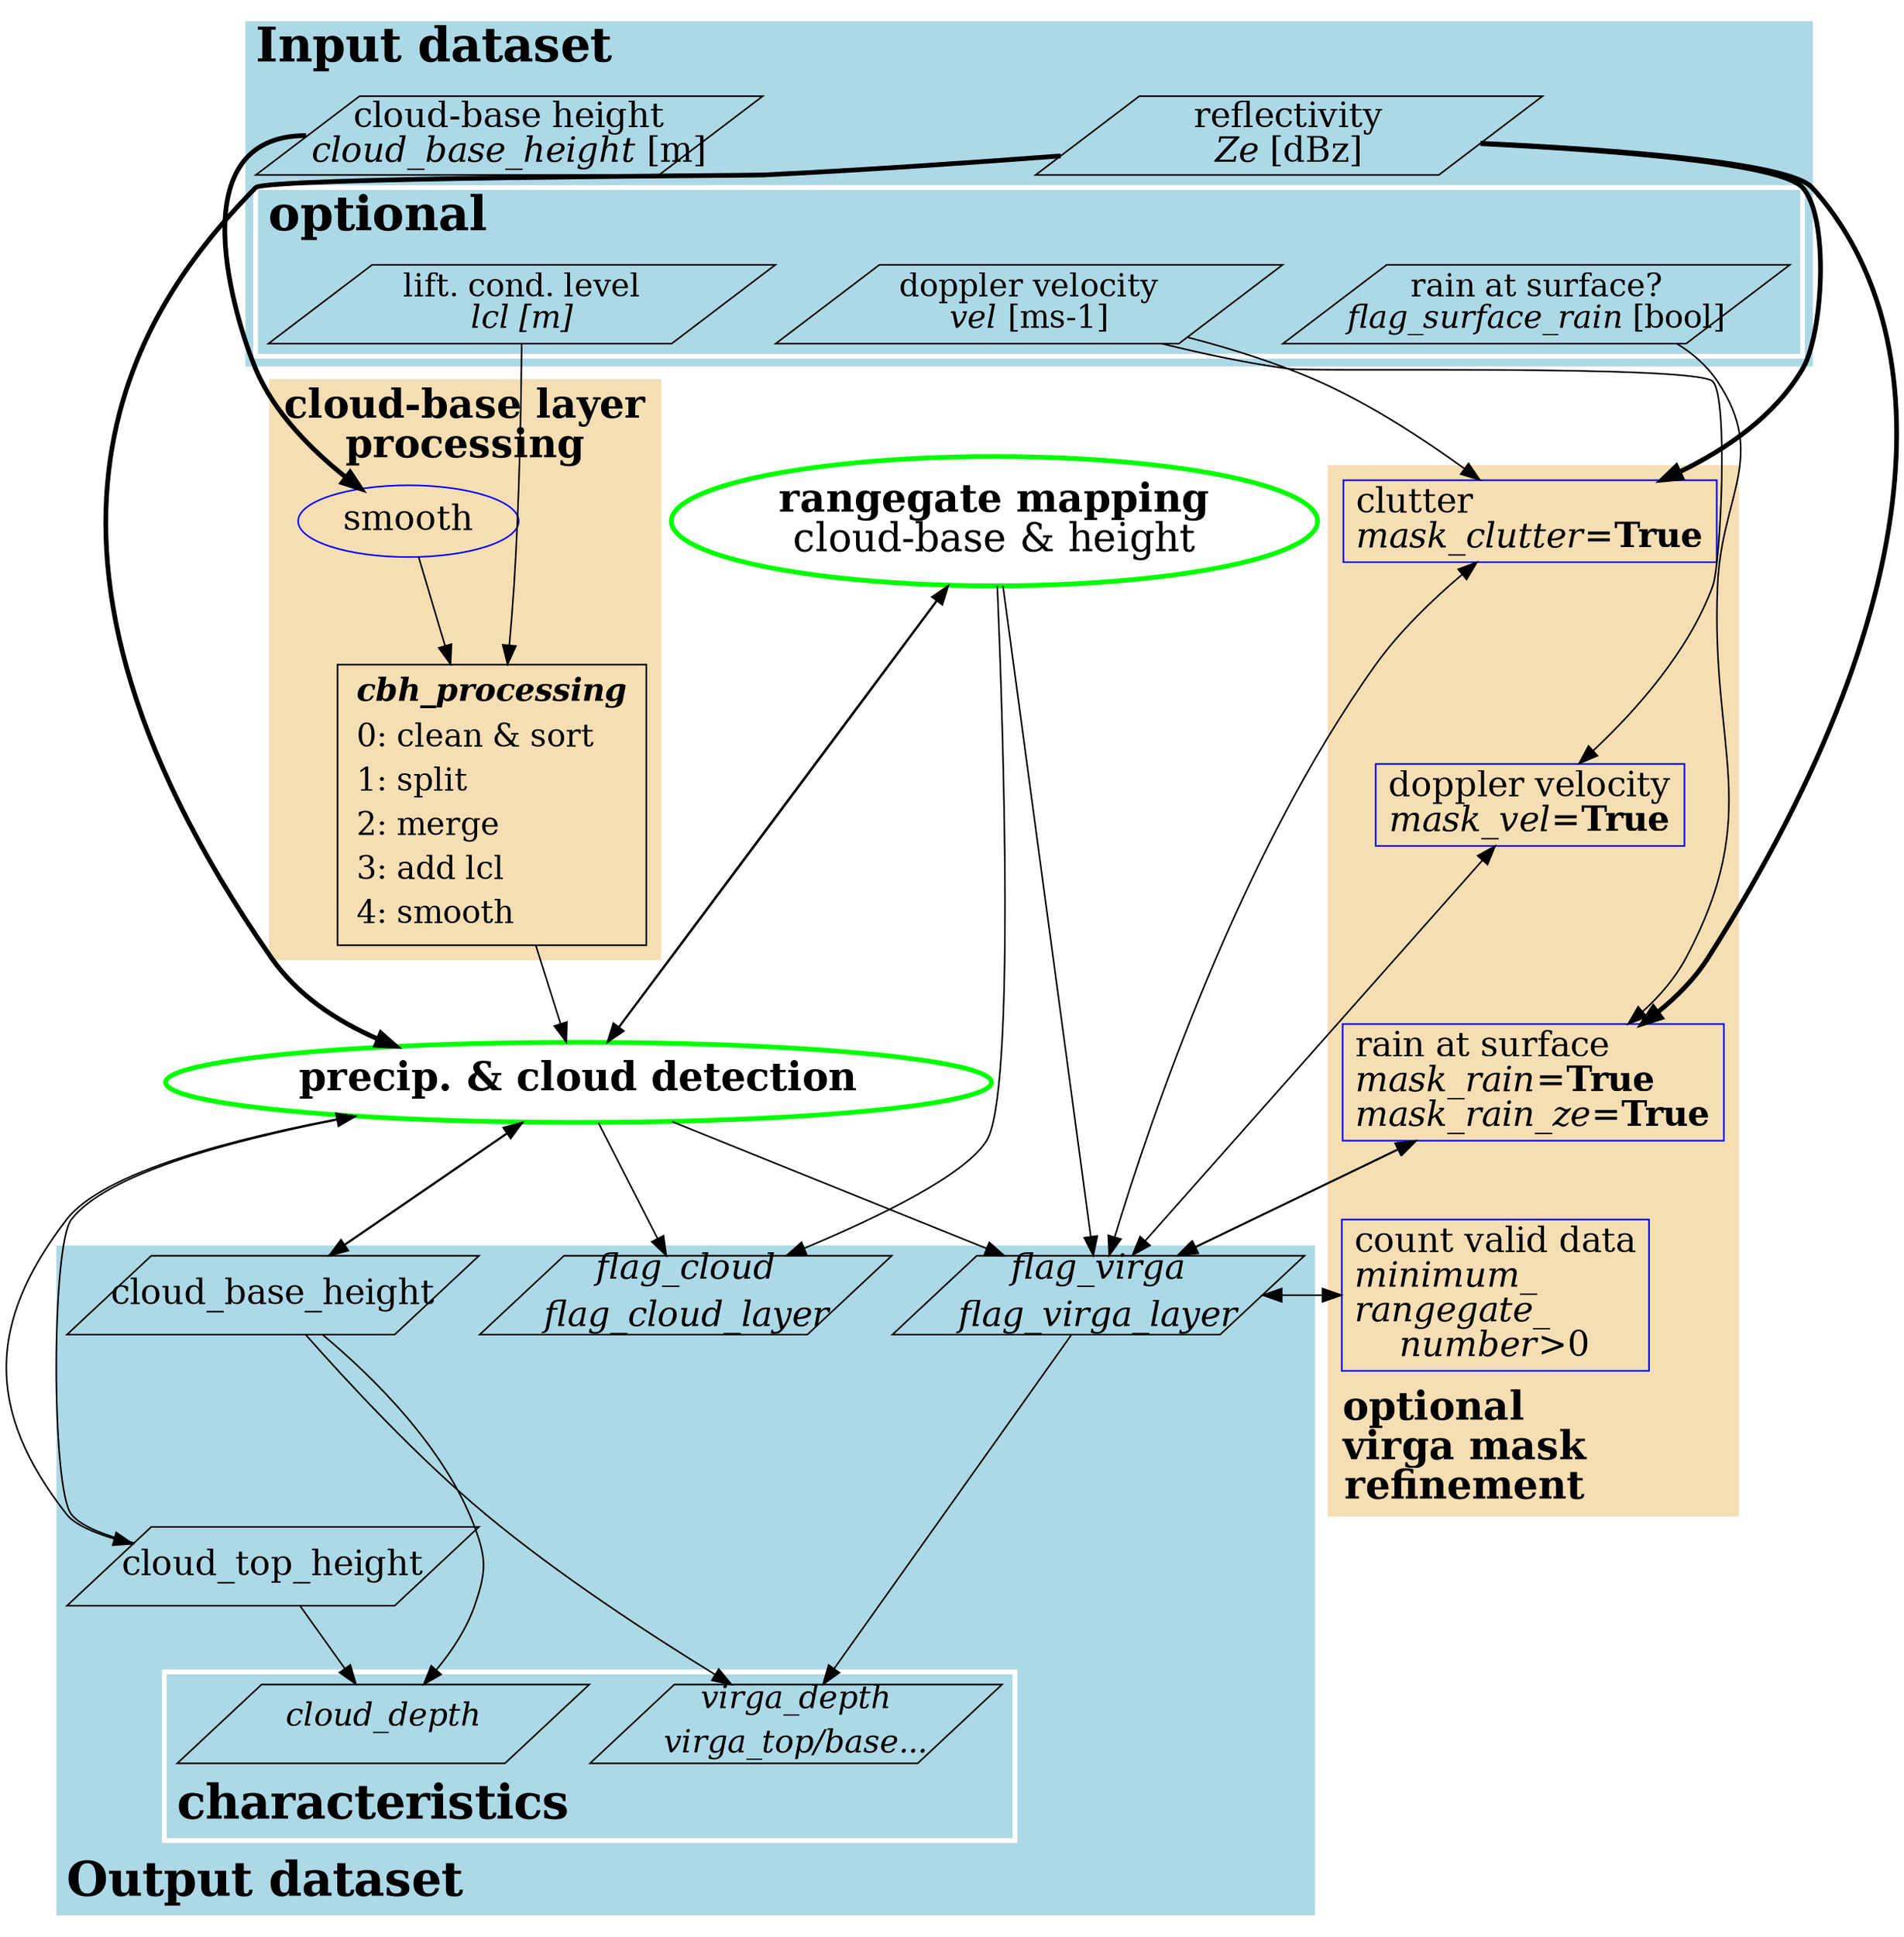 digraph virgasniffer {
    graph [
        fontsize=25;
        nodesep="0.02";
        ranksep="0.7";
        rankdir="TD";
        overlap="false";
        splines="true";
    ];
    edge [ arrowsize= 1.2];
    { "cbhprocess-detail" [
        shape="box";
        fontsize=20
        label=<<TABLE BORDER='0'>
                <TR align='left'><TD><i><b>cbh_processing</b></i></TD></TR>
                <TR><TD align='left'>0: clean &amp; sort</TD></TR>
                <TR><TD align='left'>1: split</TD></TR>
                <TR><TD align='left'>2: merge</TD></TR>
                <TR><TD align='left'>3: add lcl</TD></TR>
                <TR><TD align='left'>4: smooth</TD></TR>
              </TABLE>>
        ];
    };
    {node [shape=ellipse fontsize=25];
        "layer-rg-map" [label=<<b>rangegate mapping</b><BR align="left"/>cloud-base &amp; height>
        color="green" penwidth=3];
        "initial-detection" [label=<<b>precip. &amp; cloud detection</b>> color="green" penwidth=3];
    };
    {subgraph cluster_1 {
        style="filled";
        color="wheat";
        //pencolor="black";
        penwidth="3";
        node [color="blue" fontsize=22];
        edge [color="black"];
        label=<<font><b>cloud-base layer<BR/>processing</b></font>>;
        labelloc=t;
        "smooth" -> "cbhprocess-detail";
    };};
    {subgraph cluster_0 {
        label=<<font><b>Input dataset</b></font>>;
        fontsize=30
        labeljust=l;
        bgcolor="lightblue";
        pencolor="white";
        penwidth="3";
        subgraph  {
            node [shape="parallelogram" fontsize=22 fixedsize=true width=4.3 height=0.7];
            label=<<font><b>mandatory</b></font>>;
            fontsize=22
            "ze" [label=<<font>reflectivity<BR align="left"/><i>Ze</i> [dBz]</font>>];
            "CBH0" [label=<<font>cloud-base height<BR/><i>cloud_base_height</i> [m]</font>>];
        };
        subgraph cluster_02 {
            node [shape="parallelogram" fixedsize=true width=4.3 height=0.7 fontsize=20];
            label=<<font><b>optional</b></font>>;
            labelfontsize=16
            pencolor="white";
            "vel" [label=<<font>doppler velocity<BR align="left"/><i>vel</i> [ms-1]</font>>];
            "lcl" [label=<<font>lift. cond. level<BR align="left"/><i>lcl [m]</i></font>>];
            "flag_surface_rain" [label=<<font>rain at surface?<BR/><i>flag_surface_rain</i> [bool]</font>>];
        };
            "ze" -> "vel" [style="invis"]
    };};
    {subgraph cluster_2 {
        style="filled";
        color="wheat";
        //pencolor="black";
        penwidth="3";
        node [color="blue" shape="box" fontsize=22];
        edge [color="black"];
        label=<<font><b>optional<BR align="left"/>virga mask<BR align="left"/>refinement</b></font>>;
        labeljust=l;
        labelloc=b;
        "mvel" [label=<<font>doppler velocity<BR align="left"/><i>mask_vel</i>=<b>True</b></font>>];
        "mclut" [label=<<font>clutter<BR align="left"/><i>mask_clutter</i>=<b>True</b></font>>];
        "mrg" [label=<<font>count valid data<BR align="left"/><i>minimum_<BR align="left"/>rangegate_<BR align="left"/>number</i>&gt;0</font>>]
        "mrain" [label=<<font>rain at surface<BR align="left"/><i>mask_rain</i>=<b>True</b><BR align="left"/><i>mask_rain_ze</i>=<b>True</b></font>>];
         {"mclut" } ->"mvel"[style="invis"]
        "mvel" -> {"mrain"} [style="invis"]
        "mrain" -> "mrg" [style="invis"]

    };};

    {subgraph cluster_9 {
        label=<<font><b>Output dataset</b></font>>;
        bgcolor="lightblue"
        fontsize=30;
        labeljust=l;
        labelloc=b;
        pencolor="white";
        penwidth="3";
        //rank="same";
        node [shape="parallelogram" fixedsize="true" width="3.5" height="0.7" fontsize=22 ]

        "virgaflag" [label=<<TABLE BORDER='0'>
                            <TR align='left'><TD port="1"><i>flag_virga</i></TD></TR>
                            <TR align='left'><TD port="2"><i>flag_virga_layer</i></TD></TR>
                            </TABLE>>
                    ];
        "cloudflag" [label=<<TABLE BORDER='0'>
                            <TR align='left'><TD port="1"><i>flag_cloud</i></TD></TR>
                            <TR align='left'><TD port="2"><i>flag_cloud_layer</i></TD></TR>
                            </TABLE>>
                    ];
        "CTH" [label="cloud_top_height"];
        "CBH" [label="cloud_base_height"];

        subgraph cluster_91 {
            //rank="same";
            node [shape="parallelogram" fixedsize="true" width="3.5" height="0.7" fontsize=20 ]
            label=<<font><b>characteristics</b></font>>;
            pencolor="white"
            "virgadepth" [label=<<TABLE BORDER='0'>
                                <TR align='left'><TD port="1"><i>virga_depth</i></TD></TR>
                                <TR align='left'><TD port="2"><i>virga_top/base...</i></TD></TR>
                                </TABLE>>
                        ];
            "clouddepth" [label=<<TABLE BORDER='0'>
                                <TR align='left'><TD port="1"><i>cloud_depth</i></TD></TR>
                                <TR align='left'><TD></TD></TR>
                                </TABLE>>
                        ];
        };
    };};
    "CBH0" -> "smooth" [tailport=w penwidth=3] ;
    "lcl" -> "smooth" [style="invis"]
    //"mrg" -> "layer-rg-map" [style="invis"];
    //"mrg" -> "CBH" [style="invis"];
    "cbhprocess-detail" -> "mclut" [style="invis"];

    "vel" -> "layer-rg-map" [style="invis"];
"flag_surface_rain" ->"layer-rg-map" [style="invis"];
"initial-detection" -> "mvel" [style="invis"];
"initial-detection" -> "mrg" [style="invis"];
  "layer-rg-map" ->"cbhprocess-detail" [style="invis"];
{"virgaflag" "CBH"}->"CTH" [style="invis"];

    "ze" -> "initial-detection"  [penwidth=3];
    "lcl" -> "cbhprocess-detail";
    "cbhprocess-detail" -> "initial-detection" ;
    //"cbhprocess-detail" -> "virgaflag" [style="invis" weight=10];
    {"CBH" "CTH"} -> "initial-detection";
    "initial-detection" -> {"CTH" "CBH"};
    "initial-detection" -> {"virgaflag" "cloudflag"};
    "initial-detection" -> "layer-rg-map";
    "layer-rg-map" -> "initial-detection";
    "layer-rg-map" -> {"virgaflag":2 "cloudflag":2};
    {"CBH" "virgaflag":2} -> "virgadepth";
    {"CBH" "CTH" } -> "clouddepth";

    "vel" -> "mvel";
    "vel" -> "mclut";
    "ze" -> "mclut"  [penwidth=3];
    "ze" -> "mrain"  [penwidth=3];
    "flag_surface_rain" -> "mrain";
    "mvel" -> "virgaflag" [dir="both"];
    "mclut" -> "virgaflag" [dir="both"];
    "mrg" -> "virgaflag" [dir="both"];
    "mrain" -> "virgaflag" [dir="both"];
    "mrain" -> "virgaflag" [dir="both"];


}